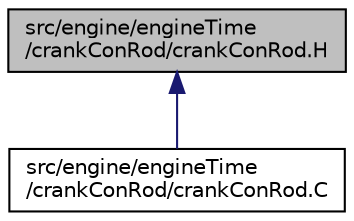 digraph "src/engine/engineTime/crankConRod/crankConRod.H"
{
  bgcolor="transparent";
  edge [fontname="Helvetica",fontsize="10",labelfontname="Helvetica",labelfontsize="10"];
  node [fontname="Helvetica",fontsize="10",shape=record];
  Node1 [label="src/engine/engineTime\l/crankConRod/crankConRod.H",height=0.2,width=0.4,color="black", fillcolor="grey75", style="filled" fontcolor="black"];
  Node1 -> Node2 [dir="back",color="midnightblue",fontsize="10",style="solid",fontname="Helvetica"];
  Node2 [label="src/engine/engineTime\l/crankConRod/crankConRod.C",height=0.2,width=0.4,color="black",URL="$crankConRod_8C.html"];
}
